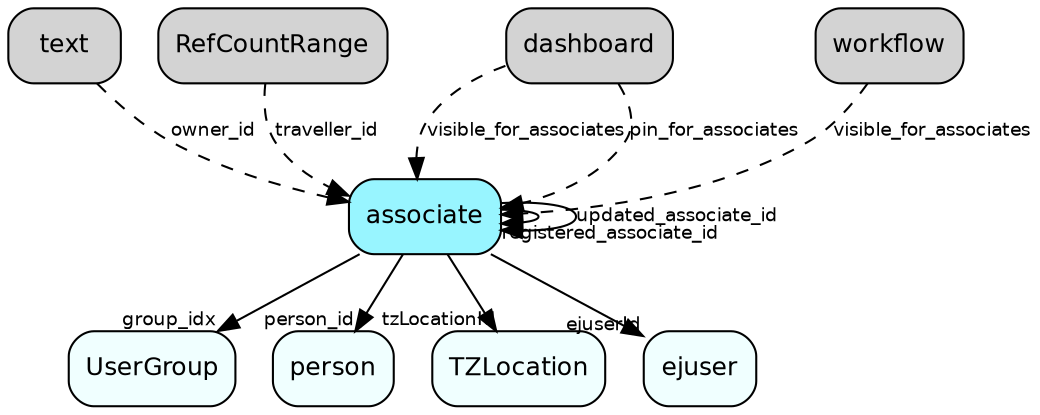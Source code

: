 digraph associate  {
node [shape = box style="rounded, filled" fontname = "Helvetica" fontsize = "12" ]
edge [fontname = "Helvetica" fontsize = "9"]

associate[fillcolor = "cadetblue1"]
UserGroup[fillcolor = "azure1"]
person[fillcolor = "azure1"]
TZLocation[fillcolor = "azure1"]
ejuser[fillcolor = "azure1"]
associate -> UserGroup [headlabel = "group_idx"]
associate -> person [headlabel = "person_id"]
associate -> associate [headlabel = "registered_associate_id"]
associate -> associate [label = "updated_associate_id"]
associate -> TZLocation [headlabel = "tzLocationId"]
associate -> ejuser [headlabel = "ejuserId"]
text -> associate [label = "owner_id" style="dashed"]
RefCountRange -> associate [label = "traveller_id" style="dashed"]
dashboard -> associate [label = "visible_for_associates" style="dashed"]
dashboard -> associate [label = "pin_for_associates" style="dashed"]
workflow -> associate [label = "visible_for_associates" style="dashed"]
}
